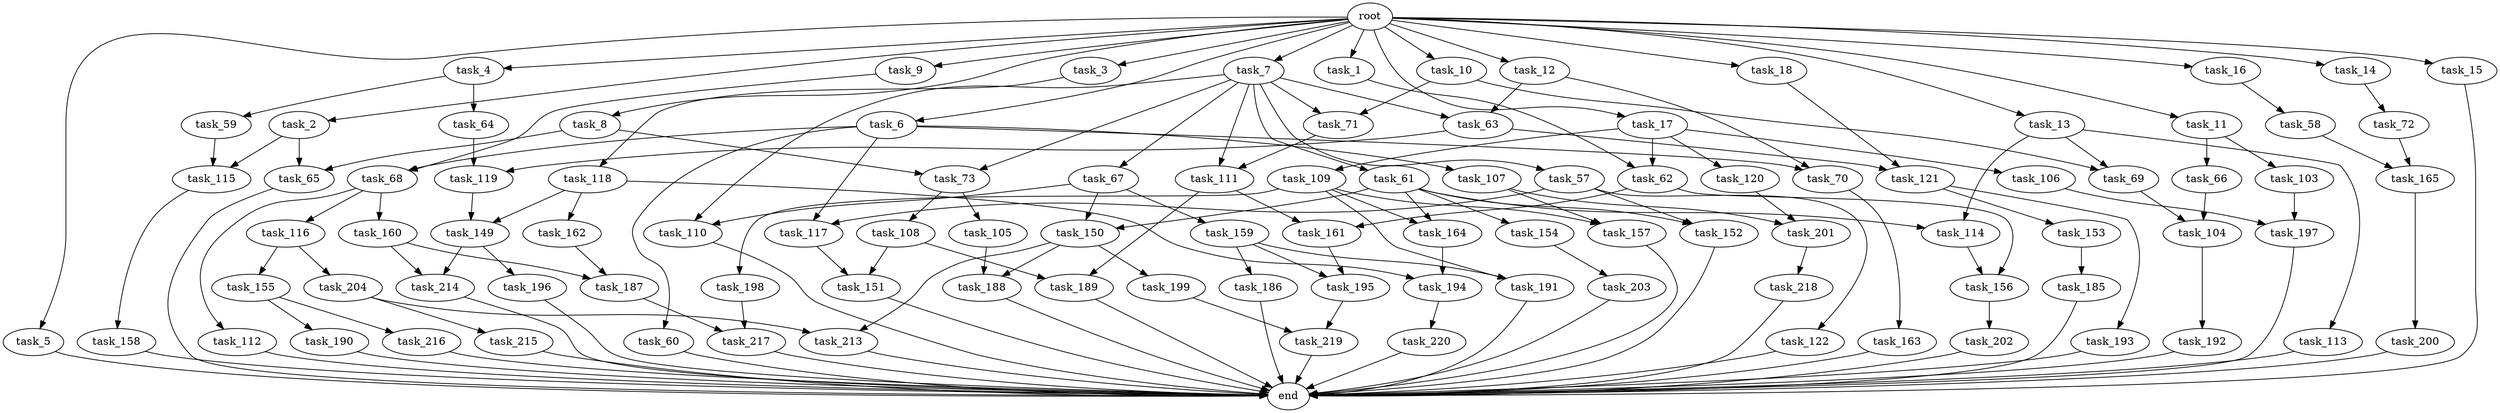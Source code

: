 digraph G {
  root [size="0.000000"];
  task_1 [size="1.024000"];
  task_2 [size="1.024000"];
  task_3 [size="1.024000"];
  task_4 [size="1.024000"];
  task_5 [size="1.024000"];
  task_6 [size="1.024000"];
  task_7 [size="1.024000"];
  task_8 [size="1.024000"];
  task_9 [size="1.024000"];
  task_10 [size="1.024000"];
  task_11 [size="1.024000"];
  task_12 [size="1.024000"];
  task_13 [size="1.024000"];
  task_14 [size="1.024000"];
  task_15 [size="1.024000"];
  task_16 [size="1.024000"];
  task_17 [size="1.024000"];
  task_18 [size="1.024000"];
  task_57 [size="34359738.368000"];
  task_58 [size="137438953.472000"];
  task_59 [size="695784701.952000"];
  task_60 [size="137438953.472000"];
  task_61 [size="34359738.368000"];
  task_62 [size="171798691.840000"];
  task_63 [size="455266533.376000"];
  task_64 [size="695784701.952000"];
  task_65 [size="111669149.696000"];
  task_66 [size="137438953.472000"];
  task_67 [size="34359738.368000"];
  task_68 [size="558345748.480000"];
  task_69 [size="386547056.640000"];
  task_70 [size="558345748.480000"];
  task_71 [size="111669149.696000"];
  task_72 [size="858993459.200000"];
  task_73 [size="68719476.736000"];
  task_103 [size="137438953.472000"];
  task_104 [size="910533066.752000"];
  task_105 [size="137438953.472000"];
  task_106 [size="137438953.472000"];
  task_107 [size="137438953.472000"];
  task_108 [size="137438953.472000"];
  task_109 [size="137438953.472000"];
  task_110 [size="893353197.568000"];
  task_111 [size="171798691.840000"];
  task_112 [size="77309411.328000"];
  task_113 [size="309237645.312000"];
  task_114 [size="446676598.784000"];
  task_115 [size="214748364.800000"];
  task_116 [size="77309411.328000"];
  task_117 [size="446676598.784000"];
  task_118 [size="214748364.800000"];
  task_119 [size="1554778161.152000"];
  task_120 [size="137438953.472000"];
  task_121 [size="1279900254.208000"];
  task_122 [size="309237645.312000"];
  task_149 [size="730144440.320000"];
  task_150 [size="996432412.672000"];
  task_151 [size="893353197.568000"];
  task_152 [size="446676598.784000"];
  task_153 [size="214748364.800000"];
  task_154 [size="137438953.472000"];
  task_155 [size="420906795.008000"];
  task_156 [size="730144440.320000"];
  task_157 [size="764504178.688000"];
  task_158 [size="214748364.800000"];
  task_159 [size="858993459.200000"];
  task_160 [size="77309411.328000"];
  task_161 [size="343597383.680000"];
  task_162 [size="420906795.008000"];
  task_163 [size="34359738.368000"];
  task_164 [size="352187318.272000"];
  task_165 [size="584115552.256000"];
  task_185 [size="137438953.472000"];
  task_186 [size="309237645.312000"];
  task_187 [size="214748364.800000"];
  task_188 [size="627065225.216000"];
  task_189 [size="893353197.568000"];
  task_190 [size="309237645.312000"];
  task_191 [size="523986010.112000"];
  task_192 [size="549755813.888000"];
  task_193 [size="214748364.800000"];
  task_194 [size="730144440.320000"];
  task_195 [size="1168231104.512000"];
  task_196 [size="137438953.472000"];
  task_197 [size="1554778161.152000"];
  task_198 [size="214748364.800000"];
  task_199 [size="77309411.328000"];
  task_200 [size="214748364.800000"];
  task_201 [size="1099511627.776000"];
  task_202 [size="214748364.800000"];
  task_203 [size="695784701.952000"];
  task_204 [size="420906795.008000"];
  task_213 [size="773094113.280000"];
  task_214 [size="214748364.800000"];
  task_215 [size="695784701.952000"];
  task_216 [size="309237645.312000"];
  task_217 [size="446676598.784000"];
  task_218 [size="77309411.328000"];
  task_219 [size="773094113.280000"];
  task_220 [size="549755813.888000"];
  end [size="0.000000"];

  root -> task_1 [size="1.000000"];
  root -> task_2 [size="1.000000"];
  root -> task_3 [size="1.000000"];
  root -> task_4 [size="1.000000"];
  root -> task_5 [size="1.000000"];
  root -> task_6 [size="1.000000"];
  root -> task_7 [size="1.000000"];
  root -> task_8 [size="1.000000"];
  root -> task_9 [size="1.000000"];
  root -> task_10 [size="1.000000"];
  root -> task_11 [size="1.000000"];
  root -> task_12 [size="1.000000"];
  root -> task_13 [size="1.000000"];
  root -> task_14 [size="1.000000"];
  root -> task_15 [size="1.000000"];
  root -> task_16 [size="1.000000"];
  root -> task_17 [size="1.000000"];
  root -> task_18 [size="1.000000"];
  task_1 -> task_62 [size="33554432.000000"];
  task_2 -> task_65 [size="75497472.000000"];
  task_2 -> task_115 [size="75497472.000000"];
  task_3 -> task_118 [size="209715200.000000"];
  task_4 -> task_59 [size="679477248.000000"];
  task_4 -> task_64 [size="679477248.000000"];
  task_5 -> end [size="1.000000"];
  task_6 -> task_60 [size="134217728.000000"];
  task_6 -> task_68 [size="134217728.000000"];
  task_6 -> task_70 [size="134217728.000000"];
  task_6 -> task_107 [size="134217728.000000"];
  task_6 -> task_117 [size="134217728.000000"];
  task_7 -> task_57 [size="33554432.000000"];
  task_7 -> task_61 [size="33554432.000000"];
  task_7 -> task_63 [size="33554432.000000"];
  task_7 -> task_67 [size="33554432.000000"];
  task_7 -> task_71 [size="33554432.000000"];
  task_7 -> task_73 [size="33554432.000000"];
  task_7 -> task_110 [size="33554432.000000"];
  task_7 -> task_111 [size="33554432.000000"];
  task_8 -> task_65 [size="33554432.000000"];
  task_8 -> task_73 [size="33554432.000000"];
  task_9 -> task_68 [size="411041792.000000"];
  task_10 -> task_69 [size="75497472.000000"];
  task_10 -> task_71 [size="75497472.000000"];
  task_11 -> task_66 [size="134217728.000000"];
  task_11 -> task_103 [size="134217728.000000"];
  task_12 -> task_63 [size="411041792.000000"];
  task_12 -> task_70 [size="411041792.000000"];
  task_13 -> task_69 [size="301989888.000000"];
  task_13 -> task_113 [size="301989888.000000"];
  task_13 -> task_114 [size="301989888.000000"];
  task_14 -> task_72 [size="838860800.000000"];
  task_15 -> end [size="1.000000"];
  task_16 -> task_58 [size="134217728.000000"];
  task_17 -> task_62 [size="134217728.000000"];
  task_17 -> task_106 [size="134217728.000000"];
  task_17 -> task_109 [size="134217728.000000"];
  task_17 -> task_120 [size="134217728.000000"];
  task_18 -> task_121 [size="411041792.000000"];
  task_57 -> task_117 [size="301989888.000000"];
  task_57 -> task_122 [size="301989888.000000"];
  task_57 -> task_152 [size="301989888.000000"];
  task_58 -> task_165 [size="536870912.000000"];
  task_59 -> task_115 [size="134217728.000000"];
  task_60 -> end [size="1.000000"];
  task_61 -> task_114 [size="134217728.000000"];
  task_61 -> task_150 [size="134217728.000000"];
  task_61 -> task_152 [size="134217728.000000"];
  task_61 -> task_154 [size="134217728.000000"];
  task_61 -> task_164 [size="134217728.000000"];
  task_62 -> task_156 [size="301989888.000000"];
  task_62 -> task_161 [size="301989888.000000"];
  task_63 -> task_119 [size="838860800.000000"];
  task_63 -> task_121 [size="838860800.000000"];
  task_64 -> task_119 [size="679477248.000000"];
  task_65 -> end [size="1.000000"];
  task_66 -> task_104 [size="679477248.000000"];
  task_67 -> task_110 [size="838860800.000000"];
  task_67 -> task_150 [size="838860800.000000"];
  task_67 -> task_159 [size="838860800.000000"];
  task_68 -> task_112 [size="75497472.000000"];
  task_68 -> task_116 [size="75497472.000000"];
  task_68 -> task_160 [size="75497472.000000"];
  task_69 -> task_104 [size="209715200.000000"];
  task_70 -> task_163 [size="33554432.000000"];
  task_71 -> task_111 [size="134217728.000000"];
  task_72 -> task_165 [size="33554432.000000"];
  task_73 -> task_105 [size="134217728.000000"];
  task_73 -> task_108 [size="134217728.000000"];
  task_103 -> task_197 [size="838860800.000000"];
  task_104 -> task_192 [size="536870912.000000"];
  task_105 -> task_188 [size="536870912.000000"];
  task_106 -> task_197 [size="679477248.000000"];
  task_107 -> task_157 [size="536870912.000000"];
  task_107 -> task_201 [size="536870912.000000"];
  task_108 -> task_151 [size="838860800.000000"];
  task_108 -> task_189 [size="838860800.000000"];
  task_109 -> task_157 [size="209715200.000000"];
  task_109 -> task_164 [size="209715200.000000"];
  task_109 -> task_191 [size="209715200.000000"];
  task_109 -> task_198 [size="209715200.000000"];
  task_110 -> end [size="1.000000"];
  task_111 -> task_161 [size="33554432.000000"];
  task_111 -> task_189 [size="33554432.000000"];
  task_112 -> end [size="1.000000"];
  task_113 -> end [size="1.000000"];
  task_114 -> task_156 [size="411041792.000000"];
  task_115 -> task_158 [size="209715200.000000"];
  task_116 -> task_155 [size="411041792.000000"];
  task_116 -> task_204 [size="411041792.000000"];
  task_117 -> task_151 [size="33554432.000000"];
  task_118 -> task_149 [size="411041792.000000"];
  task_118 -> task_162 [size="411041792.000000"];
  task_118 -> task_194 [size="411041792.000000"];
  task_119 -> task_149 [size="301989888.000000"];
  task_120 -> task_201 [size="536870912.000000"];
  task_121 -> task_153 [size="209715200.000000"];
  task_121 -> task_193 [size="209715200.000000"];
  task_122 -> end [size="1.000000"];
  task_149 -> task_196 [size="134217728.000000"];
  task_149 -> task_214 [size="134217728.000000"];
  task_150 -> task_188 [size="75497472.000000"];
  task_150 -> task_199 [size="75497472.000000"];
  task_150 -> task_213 [size="75497472.000000"];
  task_151 -> end [size="1.000000"];
  task_152 -> end [size="1.000000"];
  task_153 -> task_185 [size="134217728.000000"];
  task_154 -> task_203 [size="679477248.000000"];
  task_155 -> task_190 [size="301989888.000000"];
  task_155 -> task_216 [size="301989888.000000"];
  task_156 -> task_202 [size="209715200.000000"];
  task_157 -> end [size="1.000000"];
  task_158 -> end [size="1.000000"];
  task_159 -> task_186 [size="301989888.000000"];
  task_159 -> task_191 [size="301989888.000000"];
  task_159 -> task_195 [size="301989888.000000"];
  task_160 -> task_187 [size="75497472.000000"];
  task_160 -> task_214 [size="75497472.000000"];
  task_161 -> task_195 [size="838860800.000000"];
  task_162 -> task_187 [size="134217728.000000"];
  task_163 -> end [size="1.000000"];
  task_164 -> task_194 [size="301989888.000000"];
  task_165 -> task_200 [size="209715200.000000"];
  task_185 -> end [size="1.000000"];
  task_186 -> end [size="1.000000"];
  task_187 -> task_217 [size="134217728.000000"];
  task_188 -> end [size="1.000000"];
  task_189 -> end [size="1.000000"];
  task_190 -> end [size="1.000000"];
  task_191 -> end [size="1.000000"];
  task_192 -> end [size="1.000000"];
  task_193 -> end [size="1.000000"];
  task_194 -> task_220 [size="536870912.000000"];
  task_195 -> task_219 [size="679477248.000000"];
  task_196 -> end [size="1.000000"];
  task_197 -> end [size="1.000000"];
  task_198 -> task_217 [size="301989888.000000"];
  task_199 -> task_219 [size="75497472.000000"];
  task_200 -> end [size="1.000000"];
  task_201 -> task_218 [size="75497472.000000"];
  task_202 -> end [size="1.000000"];
  task_203 -> end [size="1.000000"];
  task_204 -> task_213 [size="679477248.000000"];
  task_204 -> task_215 [size="679477248.000000"];
  task_213 -> end [size="1.000000"];
  task_214 -> end [size="1.000000"];
  task_215 -> end [size="1.000000"];
  task_216 -> end [size="1.000000"];
  task_217 -> end [size="1.000000"];
  task_218 -> end [size="1.000000"];
  task_219 -> end [size="1.000000"];
  task_220 -> end [size="1.000000"];
}
